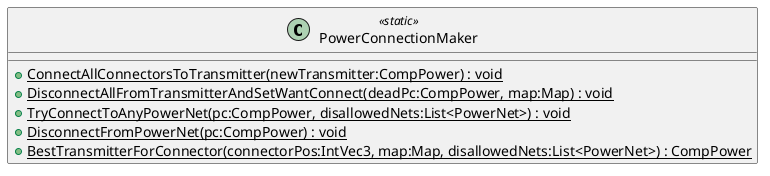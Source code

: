 @startuml
class PowerConnectionMaker <<static>> {
    + {static} ConnectAllConnectorsToTransmitter(newTransmitter:CompPower) : void
    + {static} DisconnectAllFromTransmitterAndSetWantConnect(deadPc:CompPower, map:Map) : void
    + {static} TryConnectToAnyPowerNet(pc:CompPower, disallowedNets:List<PowerNet>) : void
    + {static} DisconnectFromPowerNet(pc:CompPower) : void
    + {static} BestTransmitterForConnector(connectorPos:IntVec3, map:Map, disallowedNets:List<PowerNet>) : CompPower
}
@enduml
